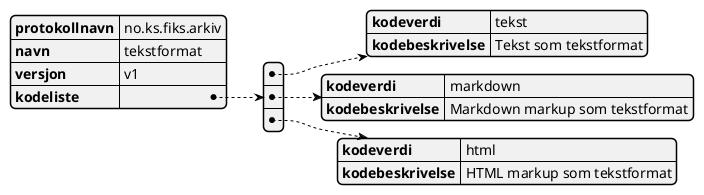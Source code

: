 @startjson
{
  "protokollnavn": "no.ks.fiks.arkiv",
  "navn": "tekstformat",
  "versjon": "v1",
  "kodeliste": [
    {
      "kodeverdi" : "tekst",
      "kodebeskrivelse" : "Tekst som tekstformat"
    },
    {
      "kodeverdi" : "markdown",
      "kodebeskrivelse" : "Markdown markup som tekstformat"
    },
    {
      "kodeverdi" : "html",
      "kodebeskrivelse" : "HTML markup som tekstformat"
    }
  ]
}
@endjson